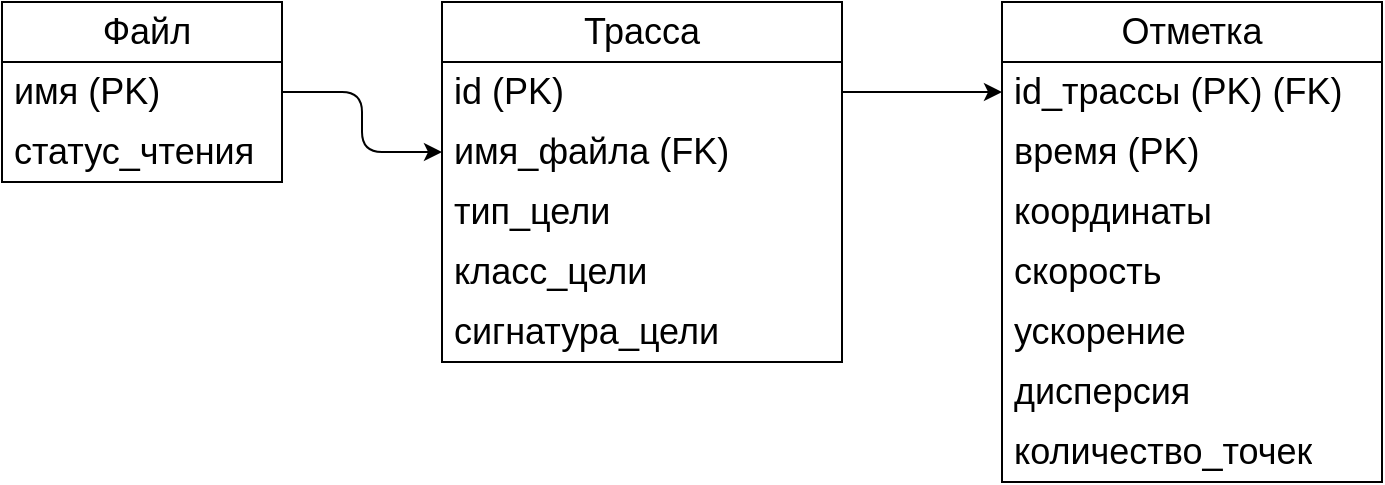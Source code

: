 <mxfile>
    <diagram id="xuPTxK9LbwJoGu3NSMbR" name="Страница 1">
        <mxGraphModel dx="1216" dy="935" grid="1" gridSize="10" guides="1" tooltips="1" connect="1" arrows="1" fold="1" page="1" pageScale="1" pageWidth="827" pageHeight="1169" math="0" shadow="0">
            <root>
                <mxCell id="0"/>
                <mxCell id="1" parent="0"/>
                <mxCell id="2" value="&amp;nbsp;Файл" style="swimlane;fontStyle=0;childLayout=stackLayout;horizontal=1;startSize=30;horizontalStack=0;resizeParent=1;resizeParentMax=0;resizeLast=0;collapsible=1;marginBottom=0;whiteSpace=wrap;html=1;fontSize=18;labelBackgroundColor=none;fillColor=none;" vertex="1" parent="1">
                    <mxGeometry x="60" y="280" width="140" height="90" as="geometry"/>
                </mxCell>
                <mxCell id="3" value="имя (PK)" style="text;strokeColor=none;fillColor=none;align=left;verticalAlign=middle;spacingLeft=4;spacingRight=4;overflow=hidden;points=[[0,0.5],[1,0.5]];portConstraint=eastwest;rotatable=0;whiteSpace=wrap;html=1;fontSize=18;labelBackgroundColor=none;" vertex="1" parent="2">
                    <mxGeometry y="30" width="140" height="30" as="geometry"/>
                </mxCell>
                <mxCell id="5" value="статус_чтения" style="text;strokeColor=none;fillColor=none;align=left;verticalAlign=middle;spacingLeft=4;spacingRight=4;overflow=hidden;points=[[0,0.5],[1,0.5]];portConstraint=eastwest;rotatable=0;whiteSpace=wrap;html=1;fontSize=18;labelBackgroundColor=none;" vertex="1" parent="2">
                    <mxGeometry y="60" width="140" height="30" as="geometry"/>
                </mxCell>
                <mxCell id="6" value="Трасса" style="swimlane;fontStyle=0;childLayout=stackLayout;horizontal=1;startSize=30;horizontalStack=0;resizeParent=1;resizeParentMax=0;resizeLast=0;collapsible=1;marginBottom=0;whiteSpace=wrap;html=1;fontSize=18;labelBackgroundColor=none;fillColor=none;" vertex="1" parent="1">
                    <mxGeometry x="280" y="280" width="200" height="180" as="geometry"/>
                </mxCell>
                <mxCell id="7" value="id (PK)" style="text;strokeColor=none;fillColor=none;align=left;verticalAlign=middle;spacingLeft=4;spacingRight=4;overflow=hidden;points=[[0,0.5],[1,0.5]];portConstraint=eastwest;rotatable=0;whiteSpace=wrap;html=1;fontSize=18;labelBackgroundColor=none;" vertex="1" parent="6">
                    <mxGeometry y="30" width="200" height="30" as="geometry"/>
                </mxCell>
                <mxCell id="8" value="имя_файла (FK)" style="text;strokeColor=none;fillColor=none;align=left;verticalAlign=middle;spacingLeft=4;spacingRight=4;overflow=hidden;points=[[0,0.5],[1,0.5]];portConstraint=eastwest;rotatable=0;whiteSpace=wrap;html=1;fontSize=18;labelBackgroundColor=none;" vertex="1" parent="6">
                    <mxGeometry y="60" width="200" height="30" as="geometry"/>
                </mxCell>
                <mxCell id="9" value="тип_цели" style="text;strokeColor=none;fillColor=none;align=left;verticalAlign=middle;spacingLeft=4;spacingRight=4;overflow=hidden;points=[[0,0.5],[1,0.5]];portConstraint=eastwest;rotatable=0;whiteSpace=wrap;html=1;fontSize=18;labelBackgroundColor=none;" vertex="1" parent="6">
                    <mxGeometry y="90" width="200" height="30" as="geometry"/>
                </mxCell>
                <mxCell id="10" value="класс_цели" style="text;strokeColor=none;fillColor=none;align=left;verticalAlign=middle;spacingLeft=4;spacingRight=4;overflow=hidden;points=[[0,0.5],[1,0.5]];portConstraint=eastwest;rotatable=0;whiteSpace=wrap;html=1;fontSize=18;labelBackgroundColor=none;" vertex="1" parent="6">
                    <mxGeometry y="120" width="200" height="30" as="geometry"/>
                </mxCell>
                <mxCell id="11" value="сигнатура_цели" style="text;strokeColor=none;fillColor=none;align=left;verticalAlign=middle;spacingLeft=4;spacingRight=4;overflow=hidden;points=[[0,0.5],[1,0.5]];portConstraint=eastwest;rotatable=0;whiteSpace=wrap;html=1;fontSize=18;labelBackgroundColor=none;" vertex="1" parent="6">
                    <mxGeometry y="150" width="200" height="30" as="geometry"/>
                </mxCell>
                <mxCell id="12" value="Отметка" style="swimlane;fontStyle=0;childLayout=stackLayout;horizontal=1;startSize=30;horizontalStack=0;resizeParent=1;resizeParentMax=0;resizeLast=0;collapsible=1;marginBottom=0;whiteSpace=wrap;html=1;fontSize=18;labelBackgroundColor=none;fillColor=none;" vertex="1" parent="1">
                    <mxGeometry x="560" y="280" width="190" height="240" as="geometry"/>
                </mxCell>
                <mxCell id="13" value="id_трассы (PK) (FK)" style="text;strokeColor=none;fillColor=none;align=left;verticalAlign=middle;spacingLeft=4;spacingRight=4;overflow=hidden;points=[[0,0.5],[1,0.5]];portConstraint=eastwest;rotatable=0;whiteSpace=wrap;html=1;fontSize=18;labelBackgroundColor=none;" vertex="1" parent="12">
                    <mxGeometry y="30" width="190" height="30" as="geometry"/>
                </mxCell>
                <mxCell id="14" value="время (PK)" style="text;strokeColor=none;fillColor=none;align=left;verticalAlign=middle;spacingLeft=4;spacingRight=4;overflow=hidden;points=[[0,0.5],[1,0.5]];portConstraint=eastwest;rotatable=0;whiteSpace=wrap;html=1;fontSize=18;labelBackgroundColor=none;" vertex="1" parent="12">
                    <mxGeometry y="60" width="190" height="30" as="geometry"/>
                </mxCell>
                <mxCell id="16" value="координаты" style="text;strokeColor=none;fillColor=none;align=left;verticalAlign=middle;spacingLeft=4;spacingRight=4;overflow=hidden;points=[[0,0.5],[1,0.5]];portConstraint=eastwest;rotatable=0;whiteSpace=wrap;html=1;fontSize=18;labelBackgroundColor=none;" vertex="1" parent="12">
                    <mxGeometry y="90" width="190" height="30" as="geometry"/>
                </mxCell>
                <mxCell id="19" value="скорость" style="text;strokeColor=none;fillColor=none;align=left;verticalAlign=middle;spacingLeft=4;spacingRight=4;overflow=hidden;points=[[0,0.5],[1,0.5]];portConstraint=eastwest;rotatable=0;whiteSpace=wrap;html=1;fontSize=18;labelBackgroundColor=none;" vertex="1" parent="12">
                    <mxGeometry y="120" width="190" height="30" as="geometry"/>
                </mxCell>
                <mxCell id="17" value="ускорение" style="text;strokeColor=none;fillColor=none;align=left;verticalAlign=middle;spacingLeft=4;spacingRight=4;overflow=hidden;points=[[0,0.5],[1,0.5]];portConstraint=eastwest;rotatable=0;whiteSpace=wrap;html=1;fontSize=18;labelBackgroundColor=none;" vertex="1" parent="12">
                    <mxGeometry y="150" width="190" height="30" as="geometry"/>
                </mxCell>
                <mxCell id="18" value="дисперсия" style="text;strokeColor=none;fillColor=none;align=left;verticalAlign=middle;spacingLeft=4;spacingRight=4;overflow=hidden;points=[[0,0.5],[1,0.5]];portConstraint=eastwest;rotatable=0;whiteSpace=wrap;html=1;fontSize=18;labelBackgroundColor=none;" vertex="1" parent="12">
                    <mxGeometry y="180" width="190" height="30" as="geometry"/>
                </mxCell>
                <mxCell id="15" value="количество_точек" style="text;strokeColor=none;fillColor=none;align=left;verticalAlign=middle;spacingLeft=4;spacingRight=4;overflow=hidden;points=[[0,0.5],[1,0.5]];portConstraint=eastwest;rotatable=0;whiteSpace=wrap;html=1;fontSize=18;labelBackgroundColor=none;" vertex="1" parent="12">
                    <mxGeometry y="210" width="190" height="30" as="geometry"/>
                </mxCell>
                <mxCell id="20" value="" style="endArrow=classic;html=1;fontSize=18;exitX=1;exitY=0.5;exitDx=0;exitDy=0;entryX=0;entryY=0.5;entryDx=0;entryDy=0;labelBackgroundColor=none;" edge="1" parent="1" source="3" target="8">
                    <mxGeometry width="50" height="50" relative="1" as="geometry">
                        <mxPoint x="390" y="490" as="sourcePoint"/>
                        <mxPoint x="440" y="440" as="targetPoint"/>
                        <Array as="points">
                            <mxPoint x="240" y="325"/>
                            <mxPoint x="240" y="355"/>
                        </Array>
                    </mxGeometry>
                </mxCell>
                <mxCell id="22" style="edgeStyle=none;html=1;fontSize=18;labelBackgroundColor=none;" edge="1" parent="1" source="7" target="13">
                    <mxGeometry relative="1" as="geometry"/>
                </mxCell>
            </root>
        </mxGraphModel>
    </diagram>
</mxfile>